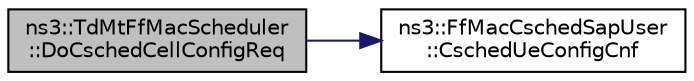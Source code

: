 digraph "ns3::TdMtFfMacScheduler::DoCschedCellConfigReq"
{
 // LATEX_PDF_SIZE
  edge [fontname="Helvetica",fontsize="10",labelfontname="Helvetica",labelfontsize="10"];
  node [fontname="Helvetica",fontsize="10",shape=record];
  rankdir="LR";
  Node1 [label="ns3::TdMtFfMacScheduler\l::DoCschedCellConfigReq",height=0.2,width=0.4,color="black", fillcolor="grey75", style="filled", fontcolor="black",tooltip="CSched cell config request."];
  Node1 -> Node2 [color="midnightblue",fontsize="10",style="solid",fontname="Helvetica"];
  Node2 [label="ns3::FfMacCschedSapUser\l::CschedUeConfigCnf",height=0.2,width=0.4,color="black", fillcolor="white", style="filled",URL="$classns3_1_1_ff_mac_csched_sap_user.html#aecc852478a4ba7e4cd868dae75e01b68",tooltip="CSCHED_UE_CONFIG_CNF."];
}
